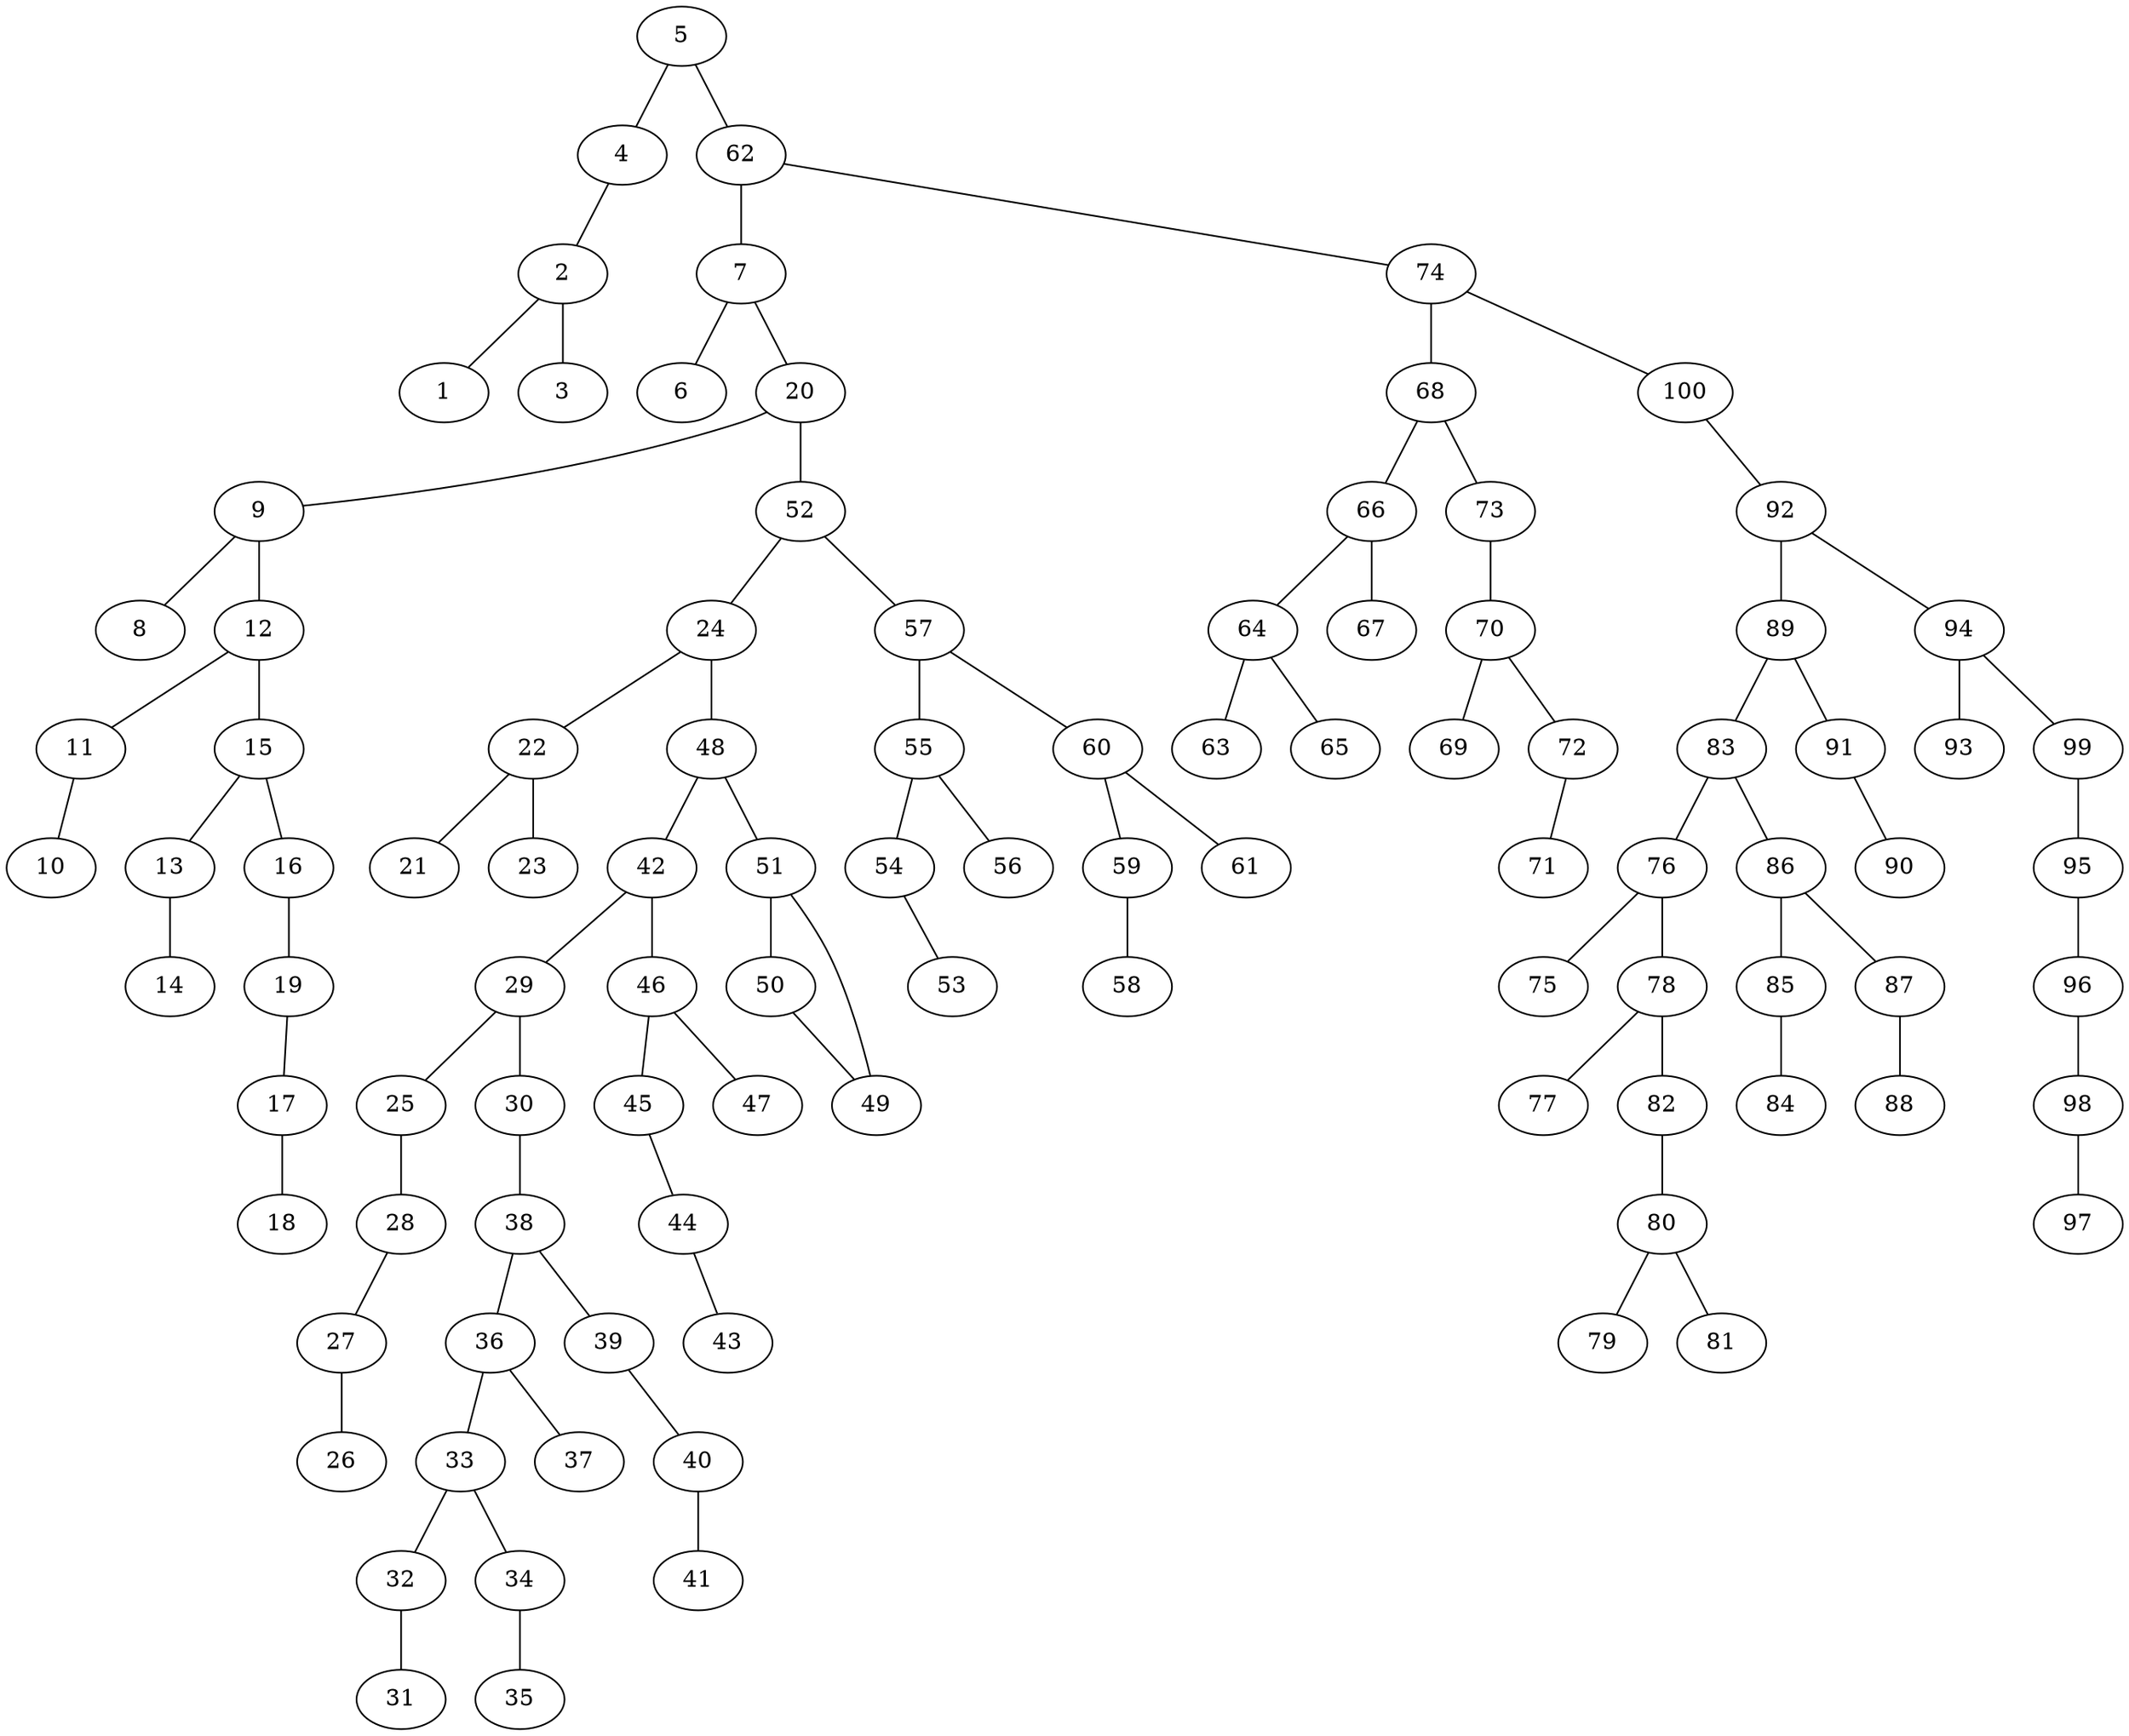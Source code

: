 graph g {
992768706[label="5"]
1300393335[label="4"]
992768706 -- 1300393335
592959754[label="62"]
992768706 -- 592959754
1663619914[label="2"]
1300393335 -- 1663619914
341748265[label="1"]
1663619914 -- 341748265
364604394[label="3"]
1663619914 -- 364604394
146370526[label="7"]
592959754 -- 146370526
758013696[label="74"]
592959754 -- 758013696
1279309678[label="6"]
146370526 -- 1279309678
48914743[label="20"]
146370526 -- 48914743
1106131243[label="9"]
48914743 -- 1106131243
510109769[label="52"]
48914743 -- 510109769
1473611564[label="8"]
1106131243 -- 1473611564
107456312[label="12"]
1106131243 -- 107456312
921760190[label="11"]
107456312 -- 921760190
360067785[label="15"]
107456312 -- 360067785
1860250540[label="10"]
921760190 -- 1860250540
1426329391[label="13"]
360067785 -- 1426329391
1690859824[label="16"]
360067785 -- 1690859824
1074593562[label="14"]
1426329391 -- 1074593562
660017404[label="19"]
1690859824 -- 660017404
1381965390[label="17"]
660017404 -- 1381965390
1979313356[label="18"]
1381965390 -- 1979313356
1386883398[label="24"]
510109769 -- 1386883398
1306854175[label="57"]
510109769 -- 1306854175
1742920067[label="22"]
1386883398 -- 1742920067
1564984895[label="48"]
1386883398 -- 1564984895
1587819720[label="21"]
1742920067 -- 1587819720
1002191352[label="23"]
1742920067 -- 1002191352
1256440269[label="42"]
1564984895 -- 1256440269
704024720[label="51"]
1564984895 -- 704024720
1452012306[label="29"]
1256440269 -- 1452012306
211968962[label="46"]
1256440269 -- 211968962
1486566962[label="25"]
1452012306 -- 1486566962
1173643169[label="30"]
1452012306 -- 1173643169
1282287470[label="28"]
1486566962 -- 1282287470
1397616978[label="27"]
1282287470 -- 1397616978
1390835631[label="26"]
1397616978 -- 1390835631
889729797[label="38"]
1173643169 -- 889729797
148912029[label="36"]
889729797 -- 148912029
874217650[label="39"]
889729797 -- 874217650
1436664465[label="33"]
148912029 -- 1436664465
558187323[label="37"]
148912029 -- 558187323
680576081[label="32"]
1436664465 -- 680576081
1088872417[label="34"]
1436664465 -- 1088872417
453523494[label="31"]
680576081 -- 453523494
274722023[label="35"]
1088872417 -- 274722023
1052967153[label="40"]
874217650 -- 1052967153
1210898719[label="41"]
1052967153 -- 1210898719
306123060[label="45"]
211968962 -- 306123060
2104028992[label="47"]
211968962 -- 2104028992
1527430292[label="44"]
306123060 -- 1527430292
1975546571[label="43"]
1527430292 -- 1975546571
521960438[label="50"]
704024720 -- 521960438
632587706[label="49"]
704024720 -- 632587706
632587706[label="49"]
521960438 -- 632587706
726950788[label="55"]
1306854175 -- 726950788
1567885839[label="60"]
1306854175 -- 1567885839
558569884[label="54"]
726950788 -- 558569884
550752602[label="56"]
726950788 -- 550752602
680779399[label="53"]
558569884 -- 680779399
1439337960[label="59"]
1567885839 -- 1439337960
741669172[label="61"]
1567885839 -- 741669172
315860201[label="58"]
1439337960 -- 315860201
604125138[label="68"]
758013696 -- 604125138
631659383[label="100"]
758013696 -- 631659383
785447854[label="66"]
604125138 -- 785447854
556529265[label="73"]
604125138 -- 556529265
346224929[label="64"]
785447854 -- 346224929
63468833[label="67"]
785447854 -- 63468833
720167805[label="63"]
346224929 -- 720167805
1418334255[label="65"]
346224929 -- 1418334255
1466073198[label="70"]
556529265 -- 1466073198
398690014[label="69"]
1466073198 -- 398690014
1526298704[label="72"]
1466073198 -- 1526298704
1593180232[label="71"]
1526298704 -- 1593180232
492079624[label="92"]
631659383 -- 492079624
380242442[label="89"]
492079624 -- 380242442
125881207[label="94"]
492079624 -- 125881207
1763344271[label="83"]
380242442 -- 1763344271
1353170030[label="91"]
380242442 -- 1353170030
370869802[label="76"]
1763344271 -- 370869802
398572781[label="86"]
1763344271 -- 398572781
765284253[label="75"]
370869802 -- 765284253
1077199500[label="78"]
370869802 -- 1077199500
240166646[label="77"]
1077199500 -- 240166646
351028485[label="82"]
1077199500 -- 351028485
1405747618[label="80"]
351028485 -- 1405747618
898406901[label="79"]
1405747618 -- 898406901
1054932644[label="81"]
1405747618 -- 1054932644
1213349904[label="85"]
398572781 -- 1213349904
1259769769[label="87"]
398572781 -- 1259769769
444920847[label="84"]
1213349904 -- 444920847
589835301[label="88"]
1259769769 -- 589835301
2032188048[label="90"]
1353170030 -- 2032188048
112466394[label="93"]
125881207 -- 112466394
992846223[label="99"]
125881207 -- 992846223
1493625803[label="95"]
992846223 -- 1493625803
630074945[label="96"]
1493625803 -- 630074945
64133603[label="98"]
630074945 -- 64133603
1436901839[label="97"]
64133603 -- 1436901839
}
